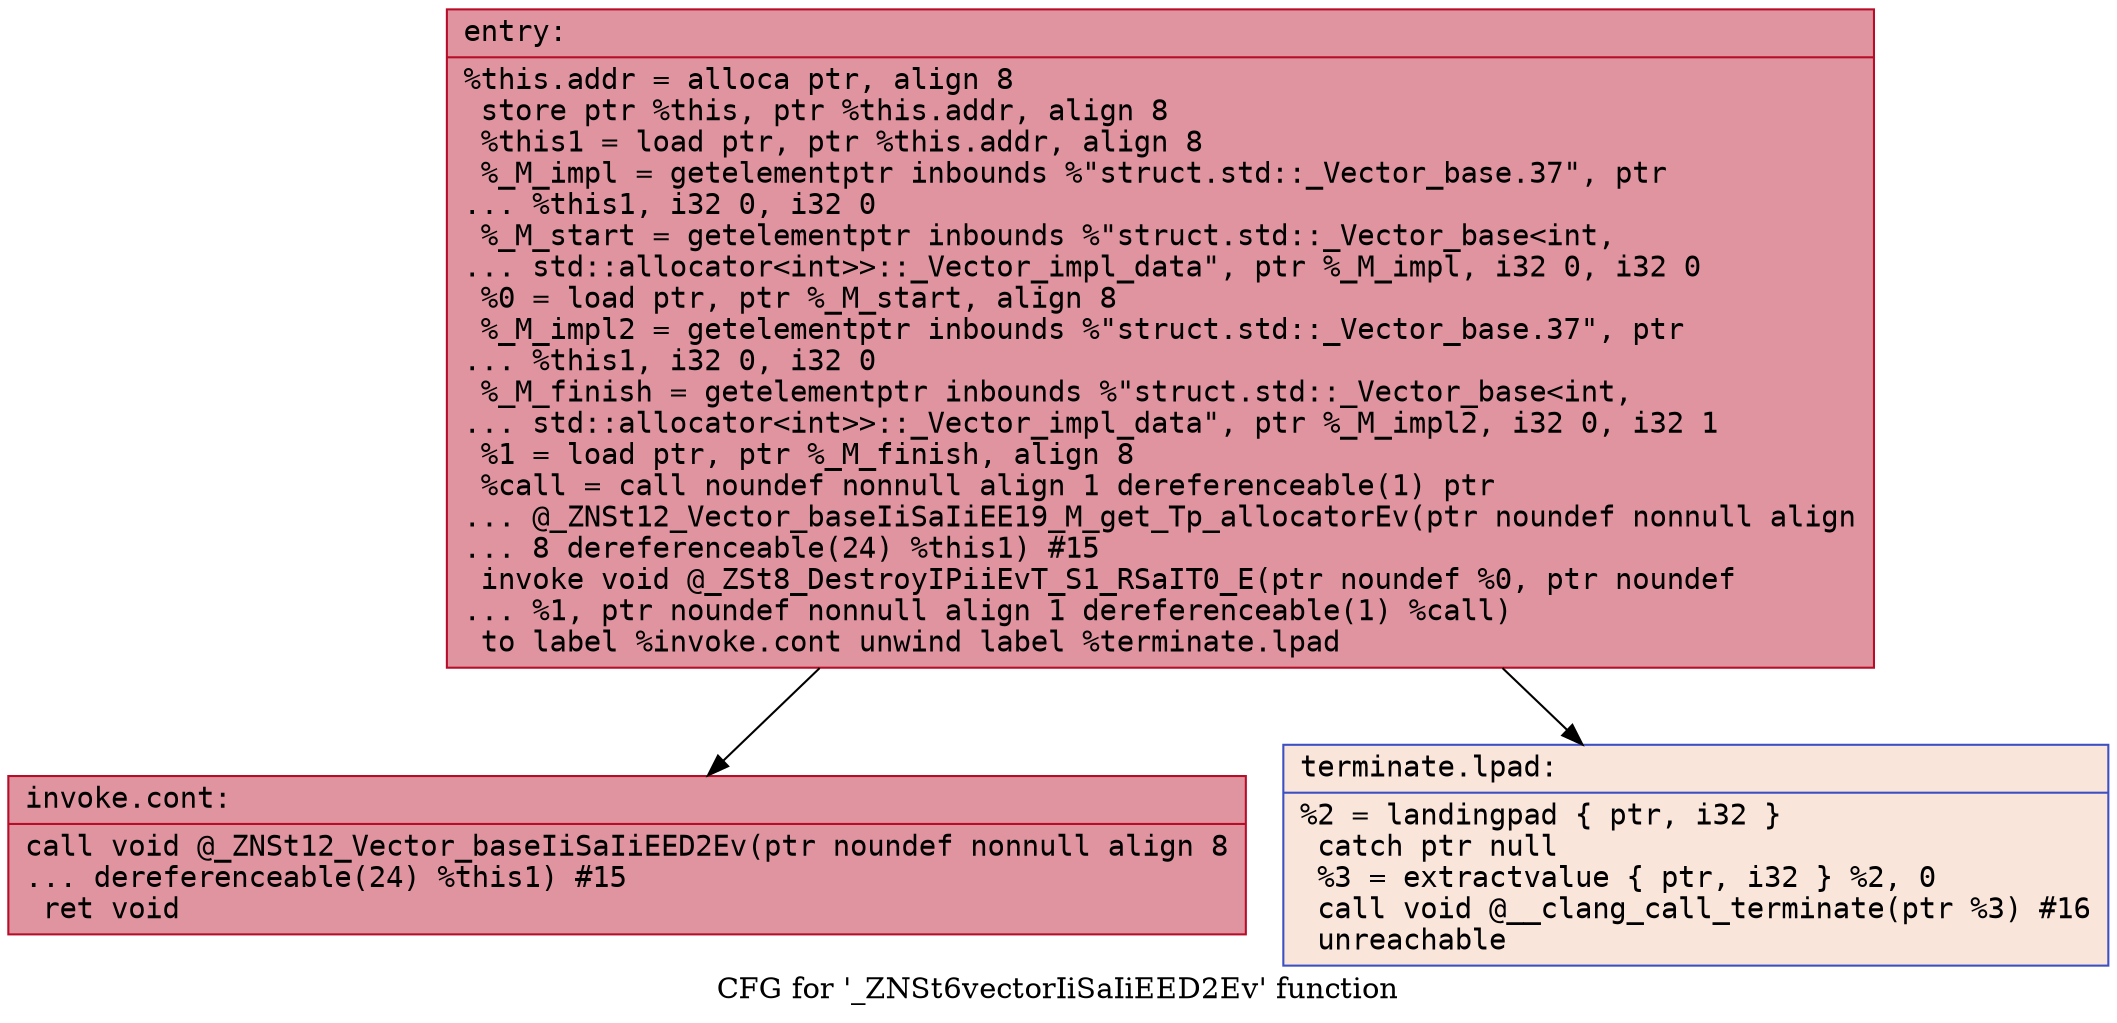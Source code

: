 digraph "CFG for '_ZNSt6vectorIiSaIiEED2Ev' function" {
	label="CFG for '_ZNSt6vectorIiSaIiEED2Ev' function";

	Node0x55ba30391050 [shape=record,color="#b70d28ff", style=filled, fillcolor="#b70d2870" fontname="Courier",label="{entry:\l|  %this.addr = alloca ptr, align 8\l  store ptr %this, ptr %this.addr, align 8\l  %this1 = load ptr, ptr %this.addr, align 8\l  %_M_impl = getelementptr inbounds %\"struct.std::_Vector_base.37\", ptr\l... %this1, i32 0, i32 0\l  %_M_start = getelementptr inbounds %\"struct.std::_Vector_base\<int,\l... std::allocator\<int\>\>::_Vector_impl_data\", ptr %_M_impl, i32 0, i32 0\l  %0 = load ptr, ptr %_M_start, align 8\l  %_M_impl2 = getelementptr inbounds %\"struct.std::_Vector_base.37\", ptr\l... %this1, i32 0, i32 0\l  %_M_finish = getelementptr inbounds %\"struct.std::_Vector_base\<int,\l... std::allocator\<int\>\>::_Vector_impl_data\", ptr %_M_impl2, i32 0, i32 1\l  %1 = load ptr, ptr %_M_finish, align 8\l  %call = call noundef nonnull align 1 dereferenceable(1) ptr\l... @_ZNSt12_Vector_baseIiSaIiEE19_M_get_Tp_allocatorEv(ptr noundef nonnull align\l... 8 dereferenceable(24) %this1) #15\l  invoke void @_ZSt8_DestroyIPiiEvT_S1_RSaIT0_E(ptr noundef %0, ptr noundef\l... %1, ptr noundef nonnull align 1 dereferenceable(1) %call)\l          to label %invoke.cont unwind label %terminate.lpad\l}"];
	Node0x55ba30391050 -> Node0x55ba303918a0[tooltip="entry -> invoke.cont\nProbability 100.00%" ];
	Node0x55ba30391050 -> Node0x55ba30391920[tooltip="entry -> terminate.lpad\nProbability 0.00%" ];
	Node0x55ba303918a0 [shape=record,color="#b70d28ff", style=filled, fillcolor="#b70d2870" fontname="Courier",label="{invoke.cont:\l|  call void @_ZNSt12_Vector_baseIiSaIiEED2Ev(ptr noundef nonnull align 8\l... dereferenceable(24) %this1) #15\l  ret void\l}"];
	Node0x55ba30391920 [shape=record,color="#3d50c3ff", style=filled, fillcolor="#f4c5ad70" fontname="Courier",label="{terminate.lpad:\l|  %2 = landingpad \{ ptr, i32 \}\l          catch ptr null\l  %3 = extractvalue \{ ptr, i32 \} %2, 0\l  call void @__clang_call_terminate(ptr %3) #16\l  unreachable\l}"];
}
